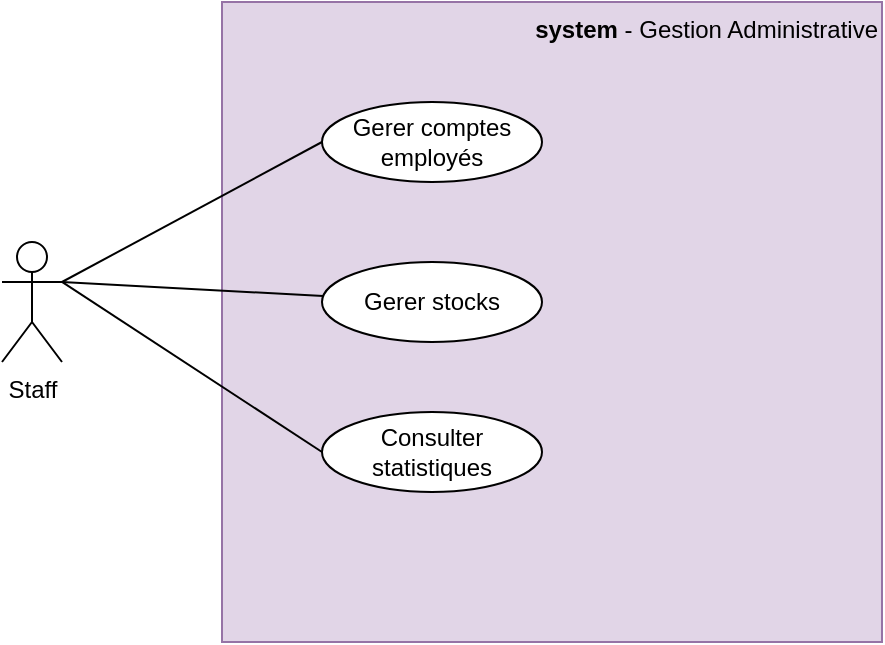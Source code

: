 <mxfile version="12.6.5" type="device"><diagram id="7-Fq89IbJqtoLyrW6A23" name="Page-1"><mxGraphModel dx="782" dy="738" grid="1" gridSize="10" guides="1" tooltips="1" connect="1" arrows="1" fold="1" page="1" pageScale="1" pageWidth="827" pageHeight="1169" math="0" shadow="0"><root><mxCell id="0"/><mxCell id="1" parent="0"/><mxCell id="Jknm_qtpV1ZuTZzhBsoL-1" value="&lt;b&gt;system &lt;/b&gt;- Gestion Administrative" style="rounded=0;whiteSpace=wrap;html=1;align=right;verticalAlign=top;fillColor=#e1d5e7;strokeColor=#9673a6;" parent="1" vertex="1"><mxGeometry x="260" y="90" width="330" height="320" as="geometry"/></mxCell><mxCell id="glf0klNG5K7TRtSw7OZ_-1" value="Staff" style="shape=umlActor;verticalLabelPosition=bottom;labelBackgroundColor=#ffffff;verticalAlign=top;html=1;" parent="1" vertex="1"><mxGeometry x="150" y="210" width="30" height="60" as="geometry"/></mxCell><mxCell id="URq_WqMKFZYnuwm0xEv3-2" value="Gerer comptes employés" style="ellipse;whiteSpace=wrap;html=1;" parent="1" vertex="1"><mxGeometry x="310" y="140" width="110" height="40" as="geometry"/></mxCell><mxCell id="URq_WqMKFZYnuwm0xEv3-3" value="Gerer stocks" style="ellipse;whiteSpace=wrap;html=1;" parent="1" vertex="1"><mxGeometry x="310" y="220" width="110" height="40" as="geometry"/></mxCell><mxCell id="URq_WqMKFZYnuwm0xEv3-4" value="Consulter statistiques" style="ellipse;whiteSpace=wrap;html=1;" parent="1" vertex="1"><mxGeometry x="310" y="295" width="110" height="40" as="geometry"/></mxCell><mxCell id="URq_WqMKFZYnuwm0xEv3-5" value="" style="endArrow=none;html=1;entryX=0;entryY=0.5;entryDx=0;entryDy=0;" parent="1" target="URq_WqMKFZYnuwm0xEv3-2" edge="1"><mxGeometry width="50" height="50" relative="1" as="geometry"><mxPoint x="180" y="230" as="sourcePoint"/><mxPoint x="200" y="430" as="targetPoint"/></mxGeometry></mxCell><mxCell id="URq_WqMKFZYnuwm0xEv3-6" value="" style="endArrow=none;html=1;exitX=1;exitY=0.333;exitDx=0;exitDy=0;exitPerimeter=0;" parent="1" source="glf0klNG5K7TRtSw7OZ_-1" target="URq_WqMKFZYnuwm0xEv3-3" edge="1"><mxGeometry width="50" height="50" relative="1" as="geometry"><mxPoint x="190" y="241.724" as="sourcePoint"/><mxPoint x="320" y="170" as="targetPoint"/></mxGeometry></mxCell><mxCell id="URq_WqMKFZYnuwm0xEv3-7" value="" style="endArrow=none;html=1;exitX=1;exitY=0.333;exitDx=0;exitDy=0;exitPerimeter=0;entryX=0;entryY=0.5;entryDx=0;entryDy=0;" parent="1" source="glf0klNG5K7TRtSw7OZ_-1" target="URq_WqMKFZYnuwm0xEv3-4" edge="1"><mxGeometry width="50" height="50" relative="1" as="geometry"><mxPoint x="190" y="240" as="sourcePoint"/><mxPoint x="320.598" y="247.059" as="targetPoint"/></mxGeometry></mxCell></root></mxGraphModel></diagram></mxfile>